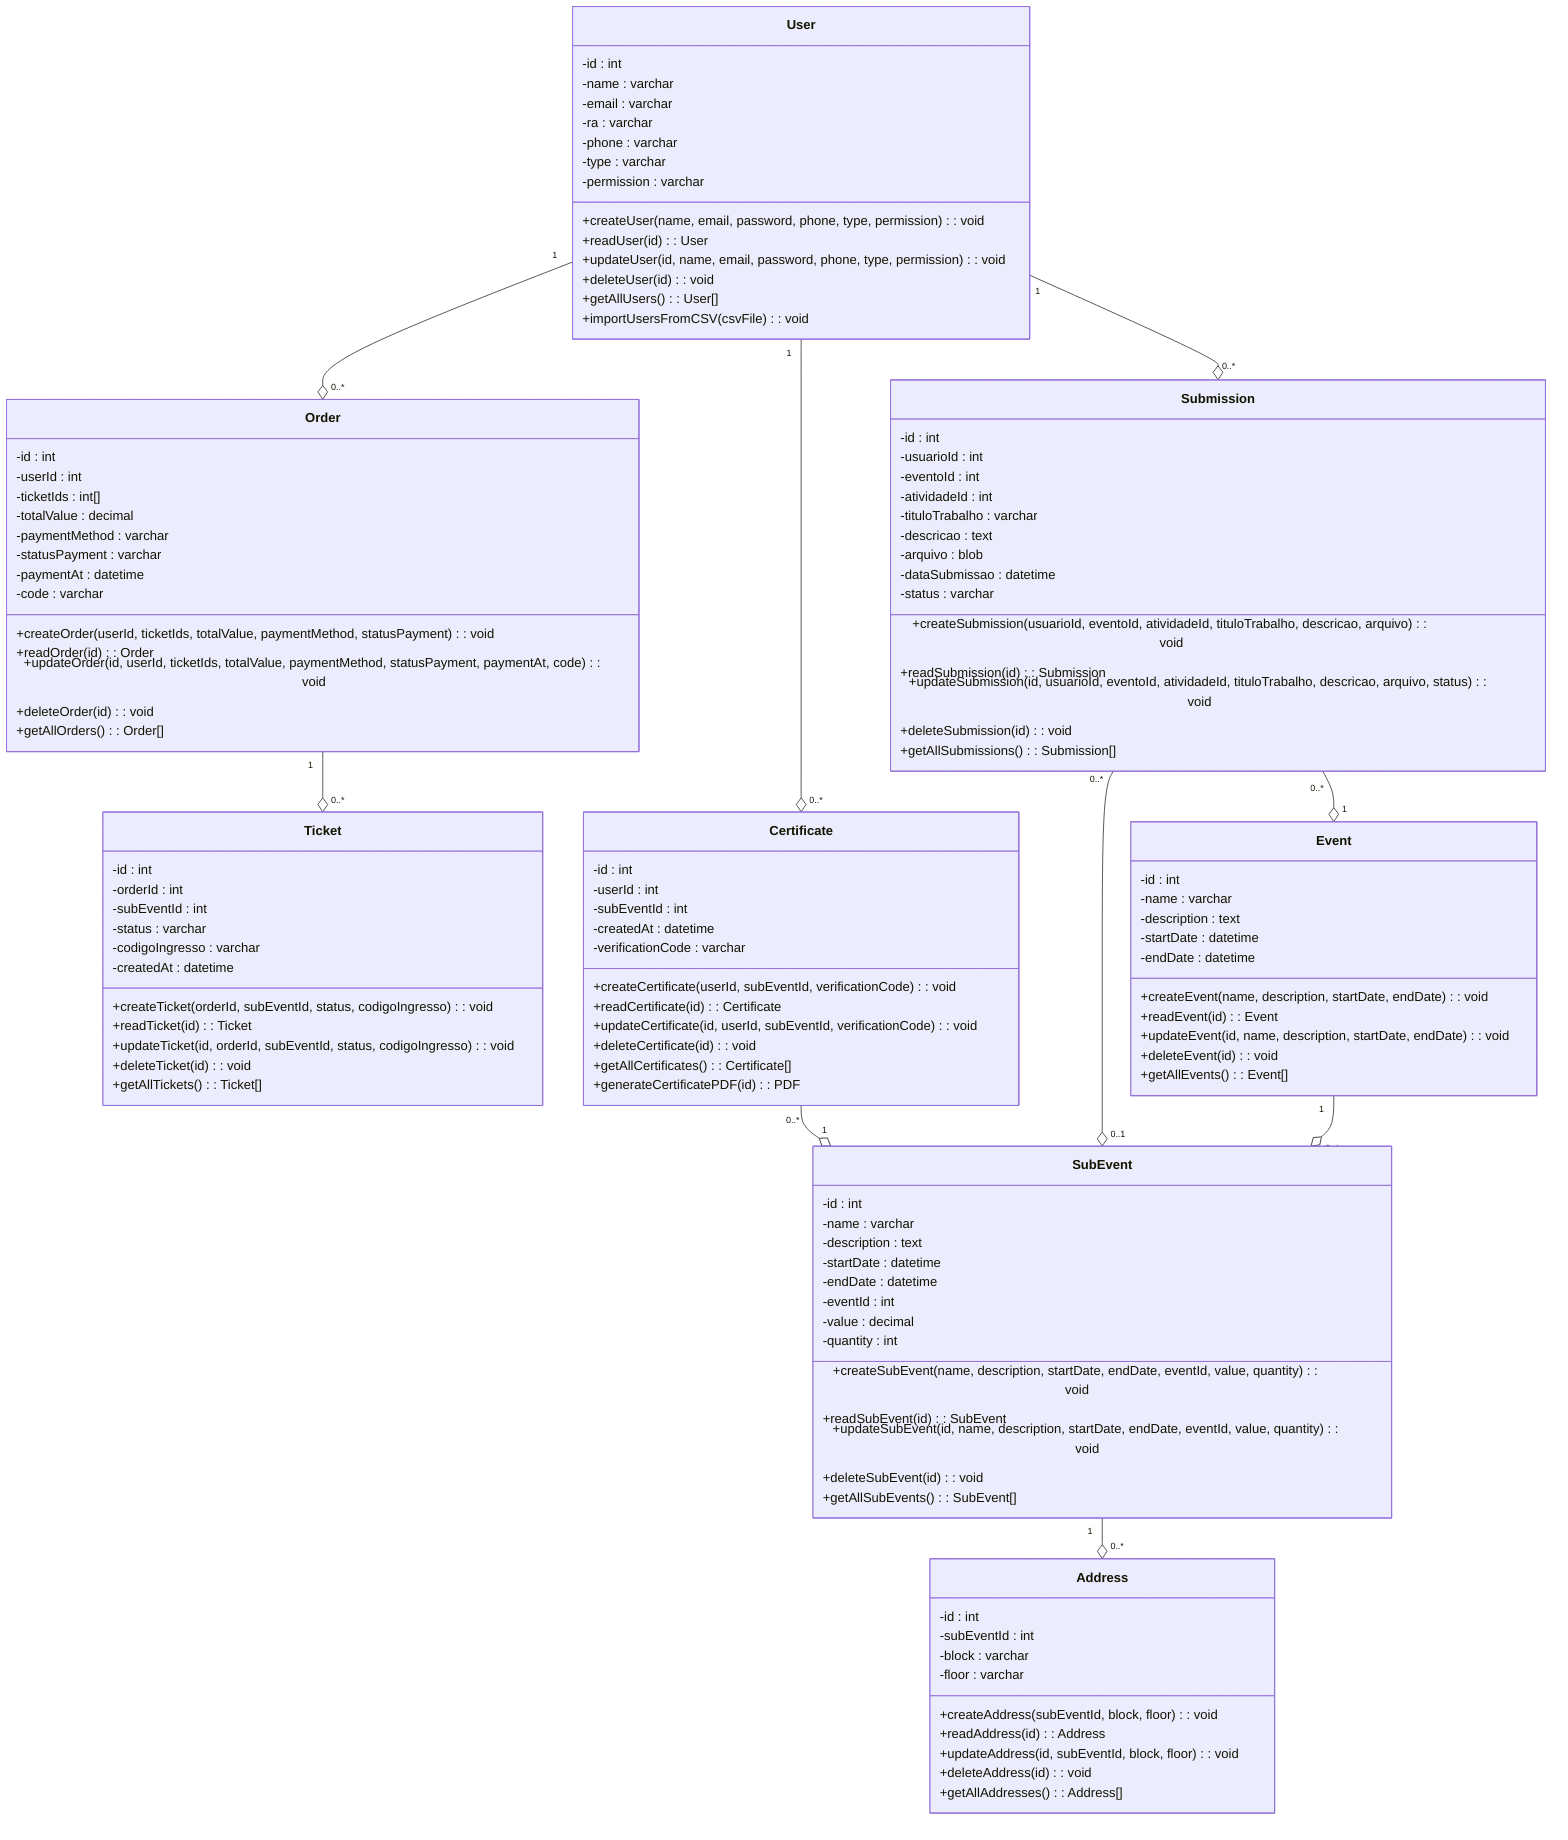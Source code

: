 classDiagram
    class User {
        -id : int
        -name : varchar
        -email : varchar
        -ra : varchar
        -phone : varchar
        -type : varchar
        -permission : varchar
        +createUser(name, email, password, phone, type, permission) : void
        +readUser(id) : User
        +updateUser(id, name, email, password, phone, type, permission) : void
        +deleteUser(id) : void
        +getAllUsers() : User[]
        +importUsersFromCSV(csvFile) : void
    }

    class Order {
        -id : int
        -userId : int
        -ticketIds : int[]
        -totalValue : decimal
        -paymentMethod : varchar
        -statusPayment : varchar
        -paymentAt : datetime
        -code : varchar
        +createOrder(userId, ticketIds, totalValue, paymentMethod, statusPayment) : void
        +readOrder(id) : Order
        +updateOrder(id, userId, ticketIds, totalValue, paymentMethod, statusPayment, paymentAt, code) : void
        +deleteOrder(id) : void
        +getAllOrders() : Order[]
    }

    class Ticket {
        -id : int
        -orderId : int
        -subEventId : int
        -status : varchar
        -codigoIngresso : varchar
        -createdAt : datetime
        +createTicket(orderId, subEventId, status, codigoIngresso) : void
        +readTicket(id) : Ticket
        +updateTicket(id, orderId, subEventId, status, codigoIngresso) : void
        +deleteTicket(id) : void
        +getAllTickets() : Ticket[]
    }

    class Certificate {
        -id : int
        -userId : int
        -subEventId : int
        -createdAt : datetime
        -verificationCode : varchar
        +createCertificate(userId, subEventId, verificationCode) : void
        +readCertificate(id) : Certificate
        +updateCertificate(id, userId, subEventId, verificationCode) : void
        +deleteCertificate(id) : void
        +getAllCertificates() : Certificate[]
        +generateCertificatePDF(id) : PDF
    }

    class Submission {
        -id : int
        -usuarioId : int
        -eventoId : int
        -atividadeId : int
        -tituloTrabalho : varchar
        -descricao : text
        -arquivo : blob
        -dataSubmissao : datetime
        -status : varchar
        +createSubmission(usuarioId, eventoId, atividadeId, tituloTrabalho, descricao, arquivo) : void
        +readSubmission(id) : Submission
        +updateSubmission(id, usuarioId, eventoId, atividadeId, tituloTrabalho, descricao, arquivo, status) : void
        +deleteSubmission(id) : void
        +getAllSubmissions() : Submission[]
    }

    class Event {
        -id : int
        -name : varchar
        -description : text
        -startDate : datetime
        -endDate : datetime
        +createEvent(name, description, startDate, endDate) : void
        +readEvent(id) : Event
        +updateEvent(id, name, description, startDate, endDate) : void
        +deleteEvent(id) : void
        +getAllEvents() : Event[]
    }

    class SubEvent {
        -id : int
        -name : varchar
        -description : text
        -startDate : datetime
        -endDate : datetime
        -eventId : int
        -value : decimal
        -quantity : int
        +createSubEvent(name, description, startDate, endDate, eventId, value, quantity) : void
        +readSubEvent(id) : SubEvent
        +updateSubEvent(id, name, description, startDate, endDate, eventId, value, quantity) : void
        +deleteSubEvent(id) : void
        +getAllSubEvents() : SubEvent[]
    }

    class Address {
        -id : int
        -subEventId : int
        -block : varchar
        -floor : varchar
        +createAddress(subEventId, block, floor) : void
        +readAddress(id) : Address
        +updateAddress(id, subEventId, block, floor) : void
        +deleteAddress(id) : void
        +getAllAddresses() : Address[]
    }

    User "1" --o "0..*" Order
    Order "1" --o "0..*" Ticket
    User "1" --o "0..*" Certificate
    Certificate "0..*" --o "1" SubEvent
    User "1" --o "0..*" Submission
    Submission "0..*" --o "1" Event
    Submission "0..*" --o "0..1" SubEvent
    Event "1" --o "0..*" SubEvent
    SubEvent "1" --o "0..*" Address